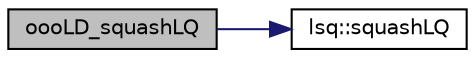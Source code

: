 digraph G
{
  edge [fontname="Helvetica",fontsize="10",labelfontname="Helvetica",labelfontsize="10"];
  node [fontname="Helvetica",fontsize="10",shape=record];
  rankdir=LR;
  Node1 [label="oooLD_squashLQ",height=0.2,width=0.4,color="black", fillcolor="grey75", style="filled" fontcolor="black"];
  Node1 -> Node2 [color="midnightblue",fontsize="10",style="solid"];
  Node2 [label="lsq::squashLQ",height=0.2,width=0.4,color="black", fillcolor="white", style="filled",URL="$classlsq.html#af5c64a015fd83b47c632f67358b10cf6"];
}
